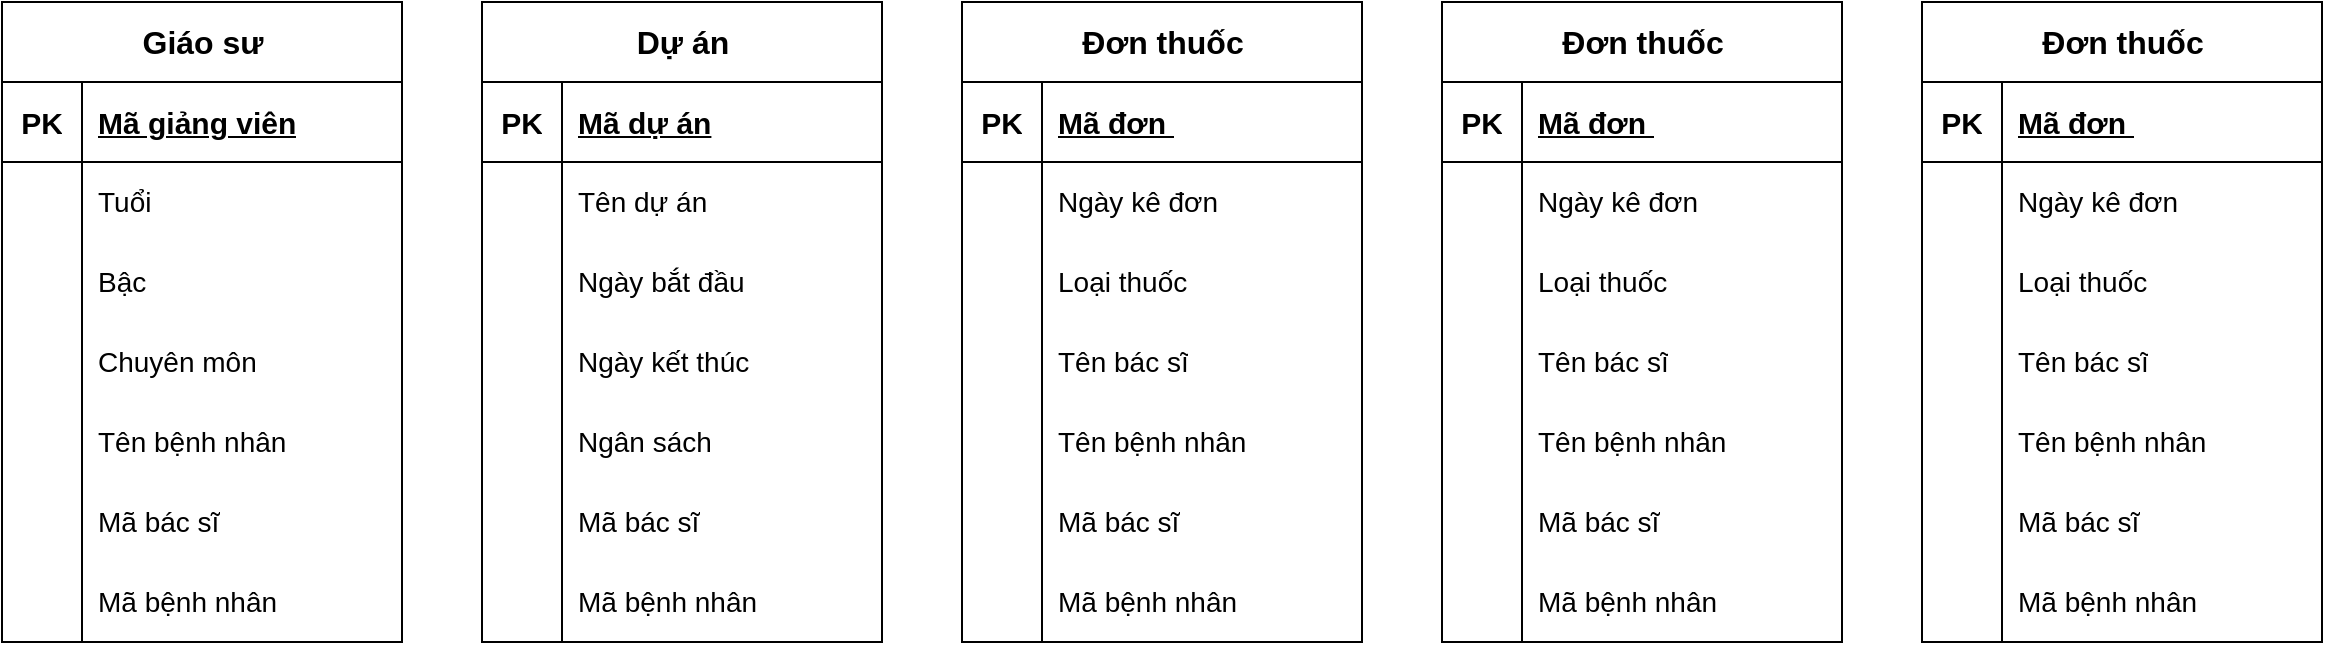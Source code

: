 <mxfile version="23.1.5" type="github">
  <diagram name="Page-1" id="UfYE7Gr8ZU3yonmdhzAK">
    <mxGraphModel dx="432" dy="1539" grid="1" gridSize="10" guides="1" tooltips="1" connect="1" arrows="1" fold="1" page="1" pageScale="1" pageWidth="850" pageHeight="1100" math="0" shadow="0">
      <root>
        <mxCell id="0" />
        <mxCell id="1" parent="0" />
        <mxCell id="DHd3f1Z14kE807iYtv73-38" value="&lt;span style=&quot;font-size: 16px;&quot;&gt;Giáo sư&lt;/span&gt;" style="shape=table;startSize=40;container=1;collapsible=1;childLayout=tableLayout;fixedRows=1;rowLines=0;fontStyle=1;align=center;resizeLast=1;html=1;" vertex="1" parent="1">
          <mxGeometry x="40" y="-1080" width="200" height="320" as="geometry">
            <mxRectangle x="40" y="360" width="70" height="40" as="alternateBounds" />
          </mxGeometry>
        </mxCell>
        <mxCell id="DHd3f1Z14kE807iYtv73-39" value="" style="shape=tableRow;horizontal=0;startSize=0;swimlaneHead=0;swimlaneBody=0;fillColor=none;collapsible=0;dropTarget=0;points=[[0,0.5],[1,0.5]];portConstraint=eastwest;top=0;left=0;right=0;bottom=1;" vertex="1" parent="DHd3f1Z14kE807iYtv73-38">
          <mxGeometry y="40" width="200" height="40" as="geometry" />
        </mxCell>
        <mxCell id="DHd3f1Z14kE807iYtv73-40" value="&lt;font style=&quot;font-size: 15px;&quot;&gt;PK&lt;/font&gt;" style="shape=partialRectangle;connectable=0;fillColor=none;top=0;left=0;bottom=0;right=0;fontStyle=1;overflow=hidden;whiteSpace=wrap;html=1;" vertex="1" parent="DHd3f1Z14kE807iYtv73-39">
          <mxGeometry width="40" height="40" as="geometry">
            <mxRectangle width="40" height="40" as="alternateBounds" />
          </mxGeometry>
        </mxCell>
        <mxCell id="DHd3f1Z14kE807iYtv73-41" value="&lt;font style=&quot;font-size: 15px;&quot;&gt;Mã giảng viên&lt;/font&gt;" style="shape=partialRectangle;connectable=0;fillColor=none;top=0;left=0;bottom=0;right=0;align=left;spacingLeft=6;fontStyle=5;overflow=hidden;whiteSpace=wrap;html=1;" vertex="1" parent="DHd3f1Z14kE807iYtv73-39">
          <mxGeometry x="40" width="160" height="40" as="geometry">
            <mxRectangle width="160" height="40" as="alternateBounds" />
          </mxGeometry>
        </mxCell>
        <mxCell id="DHd3f1Z14kE807iYtv73-42" value="" style="shape=tableRow;horizontal=0;startSize=0;swimlaneHead=0;swimlaneBody=0;fillColor=none;collapsible=0;dropTarget=0;points=[[0,0.5],[1,0.5]];portConstraint=eastwest;top=0;left=0;right=0;bottom=0;" vertex="1" parent="DHd3f1Z14kE807iYtv73-38">
          <mxGeometry y="80" width="200" height="40" as="geometry" />
        </mxCell>
        <mxCell id="DHd3f1Z14kE807iYtv73-43" value="" style="shape=partialRectangle;connectable=0;fillColor=none;top=0;left=0;bottom=0;right=0;editable=1;overflow=hidden;whiteSpace=wrap;html=1;" vertex="1" parent="DHd3f1Z14kE807iYtv73-42">
          <mxGeometry width="40" height="40" as="geometry">
            <mxRectangle width="40" height="40" as="alternateBounds" />
          </mxGeometry>
        </mxCell>
        <mxCell id="DHd3f1Z14kE807iYtv73-44" value="&lt;span style=&quot;font-size: 14px;&quot;&gt;Tuổi&lt;/span&gt;" style="shape=partialRectangle;connectable=0;fillColor=none;top=0;left=0;bottom=0;right=0;align=left;spacingLeft=6;overflow=hidden;whiteSpace=wrap;html=1;" vertex="1" parent="DHd3f1Z14kE807iYtv73-42">
          <mxGeometry x="40" width="160" height="40" as="geometry">
            <mxRectangle width="160" height="40" as="alternateBounds" />
          </mxGeometry>
        </mxCell>
        <mxCell id="DHd3f1Z14kE807iYtv73-45" value="" style="shape=tableRow;horizontal=0;startSize=0;swimlaneHead=0;swimlaneBody=0;fillColor=none;collapsible=0;dropTarget=0;points=[[0,0.5],[1,0.5]];portConstraint=eastwest;top=0;left=0;right=0;bottom=0;" vertex="1" parent="DHd3f1Z14kE807iYtv73-38">
          <mxGeometry y="120" width="200" height="40" as="geometry" />
        </mxCell>
        <mxCell id="DHd3f1Z14kE807iYtv73-46" value="" style="shape=partialRectangle;connectable=0;fillColor=none;top=0;left=0;bottom=0;right=0;editable=1;overflow=hidden;whiteSpace=wrap;html=1;" vertex="1" parent="DHd3f1Z14kE807iYtv73-45">
          <mxGeometry width="40" height="40" as="geometry">
            <mxRectangle width="40" height="40" as="alternateBounds" />
          </mxGeometry>
        </mxCell>
        <mxCell id="DHd3f1Z14kE807iYtv73-47" value="&lt;span style=&quot;font-size: 14px;&quot;&gt;Bậc&lt;/span&gt;" style="shape=partialRectangle;connectable=0;fillColor=none;top=0;left=0;bottom=0;right=0;align=left;spacingLeft=6;overflow=hidden;whiteSpace=wrap;html=1;" vertex="1" parent="DHd3f1Z14kE807iYtv73-45">
          <mxGeometry x="40" width="160" height="40" as="geometry">
            <mxRectangle width="160" height="40" as="alternateBounds" />
          </mxGeometry>
        </mxCell>
        <mxCell id="DHd3f1Z14kE807iYtv73-48" value="" style="shape=tableRow;horizontal=0;startSize=0;swimlaneHead=0;swimlaneBody=0;fillColor=none;collapsible=0;dropTarget=0;points=[[0,0.5],[1,0.5]];portConstraint=eastwest;top=0;left=0;right=0;bottom=0;" vertex="1" parent="DHd3f1Z14kE807iYtv73-38">
          <mxGeometry y="160" width="200" height="40" as="geometry" />
        </mxCell>
        <mxCell id="DHd3f1Z14kE807iYtv73-49" value="" style="shape=partialRectangle;connectable=0;fillColor=none;top=0;left=0;bottom=0;right=0;editable=1;overflow=hidden;whiteSpace=wrap;html=1;" vertex="1" parent="DHd3f1Z14kE807iYtv73-48">
          <mxGeometry width="40" height="40" as="geometry">
            <mxRectangle width="40" height="40" as="alternateBounds" />
          </mxGeometry>
        </mxCell>
        <mxCell id="DHd3f1Z14kE807iYtv73-50" value="&lt;font style=&quot;font-size: 14px;&quot;&gt;Chuyên môn&lt;/font&gt;" style="shape=partialRectangle;connectable=0;fillColor=none;top=0;left=0;bottom=0;right=0;align=left;spacingLeft=6;overflow=hidden;whiteSpace=wrap;html=1;" vertex="1" parent="DHd3f1Z14kE807iYtv73-48">
          <mxGeometry x="40" width="160" height="40" as="geometry">
            <mxRectangle width="160" height="40" as="alternateBounds" />
          </mxGeometry>
        </mxCell>
        <mxCell id="DHd3f1Z14kE807iYtv73-51" value="" style="shape=tableRow;horizontal=0;startSize=0;swimlaneHead=0;swimlaneBody=0;fillColor=none;collapsible=0;dropTarget=0;points=[[0,0.5],[1,0.5]];portConstraint=eastwest;top=0;left=0;right=0;bottom=0;" vertex="1" parent="DHd3f1Z14kE807iYtv73-38">
          <mxGeometry y="200" width="200" height="40" as="geometry" />
        </mxCell>
        <mxCell id="DHd3f1Z14kE807iYtv73-52" value="" style="shape=partialRectangle;connectable=0;fillColor=none;top=0;left=0;bottom=0;right=0;editable=1;overflow=hidden;whiteSpace=wrap;html=1;" vertex="1" parent="DHd3f1Z14kE807iYtv73-51">
          <mxGeometry width="40" height="40" as="geometry">
            <mxRectangle width="40" height="40" as="alternateBounds" />
          </mxGeometry>
        </mxCell>
        <mxCell id="DHd3f1Z14kE807iYtv73-53" value="&lt;font style=&quot;font-size: 14px;&quot;&gt;Tên bệnh nhân&lt;/font&gt;" style="shape=partialRectangle;connectable=0;fillColor=none;top=0;left=0;bottom=0;right=0;align=left;spacingLeft=6;overflow=hidden;whiteSpace=wrap;html=1;" vertex="1" parent="DHd3f1Z14kE807iYtv73-51">
          <mxGeometry x="40" width="160" height="40" as="geometry">
            <mxRectangle width="160" height="40" as="alternateBounds" />
          </mxGeometry>
        </mxCell>
        <mxCell id="DHd3f1Z14kE807iYtv73-62" value="" style="shape=tableRow;horizontal=0;startSize=0;swimlaneHead=0;swimlaneBody=0;fillColor=none;collapsible=0;dropTarget=0;points=[[0,0.5],[1,0.5]];portConstraint=eastwest;top=0;left=0;right=0;bottom=0;" vertex="1" parent="DHd3f1Z14kE807iYtv73-38">
          <mxGeometry y="240" width="200" height="40" as="geometry" />
        </mxCell>
        <mxCell id="DHd3f1Z14kE807iYtv73-63" value="" style="shape=partialRectangle;connectable=0;fillColor=none;top=0;left=0;bottom=0;right=0;editable=1;overflow=hidden;whiteSpace=wrap;html=1;" vertex="1" parent="DHd3f1Z14kE807iYtv73-62">
          <mxGeometry width="40" height="40" as="geometry">
            <mxRectangle width="40" height="40" as="alternateBounds" />
          </mxGeometry>
        </mxCell>
        <mxCell id="DHd3f1Z14kE807iYtv73-64" value="&lt;font style=&quot;font-size: 14px;&quot;&gt;Mã bác sĩ&lt;/font&gt;" style="shape=partialRectangle;connectable=0;fillColor=none;top=0;left=0;bottom=0;right=0;align=left;spacingLeft=6;overflow=hidden;whiteSpace=wrap;html=1;" vertex="1" parent="DHd3f1Z14kE807iYtv73-62">
          <mxGeometry x="40" width="160" height="40" as="geometry">
            <mxRectangle width="160" height="40" as="alternateBounds" />
          </mxGeometry>
        </mxCell>
        <mxCell id="DHd3f1Z14kE807iYtv73-65" value="" style="shape=tableRow;horizontal=0;startSize=0;swimlaneHead=0;swimlaneBody=0;fillColor=none;collapsible=0;dropTarget=0;points=[[0,0.5],[1,0.5]];portConstraint=eastwest;top=0;left=0;right=0;bottom=0;" vertex="1" parent="DHd3f1Z14kE807iYtv73-38">
          <mxGeometry y="280" width="200" height="40" as="geometry" />
        </mxCell>
        <mxCell id="DHd3f1Z14kE807iYtv73-66" value="" style="shape=partialRectangle;connectable=0;fillColor=none;top=0;left=0;bottom=0;right=0;editable=1;overflow=hidden;whiteSpace=wrap;html=1;" vertex="1" parent="DHd3f1Z14kE807iYtv73-65">
          <mxGeometry width="40" height="40" as="geometry">
            <mxRectangle width="40" height="40" as="alternateBounds" />
          </mxGeometry>
        </mxCell>
        <mxCell id="DHd3f1Z14kE807iYtv73-67" value="&lt;font style=&quot;font-size: 14px;&quot;&gt;Mã bệnh nhân&lt;/font&gt;" style="shape=partialRectangle;connectable=0;fillColor=none;top=0;left=0;bottom=0;right=0;align=left;spacingLeft=6;overflow=hidden;whiteSpace=wrap;html=1;" vertex="1" parent="DHd3f1Z14kE807iYtv73-65">
          <mxGeometry x="40" width="160" height="40" as="geometry">
            <mxRectangle width="160" height="40" as="alternateBounds" />
          </mxGeometry>
        </mxCell>
        <mxCell id="DHd3f1Z14kE807iYtv73-123" value="&lt;span style=&quot;font-size: 16px;&quot;&gt;Dự án&lt;/span&gt;" style="shape=table;startSize=40;container=1;collapsible=1;childLayout=tableLayout;fixedRows=1;rowLines=0;fontStyle=1;align=center;resizeLast=1;html=1;" vertex="1" parent="1">
          <mxGeometry x="280" y="-1080" width="200" height="320" as="geometry">
            <mxRectangle x="40" y="360" width="70" height="40" as="alternateBounds" />
          </mxGeometry>
        </mxCell>
        <mxCell id="DHd3f1Z14kE807iYtv73-124" value="" style="shape=tableRow;horizontal=0;startSize=0;swimlaneHead=0;swimlaneBody=0;fillColor=none;collapsible=0;dropTarget=0;points=[[0,0.5],[1,0.5]];portConstraint=eastwest;top=0;left=0;right=0;bottom=1;" vertex="1" parent="DHd3f1Z14kE807iYtv73-123">
          <mxGeometry y="40" width="200" height="40" as="geometry" />
        </mxCell>
        <mxCell id="DHd3f1Z14kE807iYtv73-125" value="&lt;font style=&quot;font-size: 15px;&quot;&gt;PK&lt;/font&gt;" style="shape=partialRectangle;connectable=0;fillColor=none;top=0;left=0;bottom=0;right=0;fontStyle=1;overflow=hidden;whiteSpace=wrap;html=1;" vertex="1" parent="DHd3f1Z14kE807iYtv73-124">
          <mxGeometry width="40" height="40" as="geometry">
            <mxRectangle width="40" height="40" as="alternateBounds" />
          </mxGeometry>
        </mxCell>
        <mxCell id="DHd3f1Z14kE807iYtv73-126" value="&lt;font style=&quot;font-size: 15px;&quot;&gt;Mã dự án&lt;/font&gt;" style="shape=partialRectangle;connectable=0;fillColor=none;top=0;left=0;bottom=0;right=0;align=left;spacingLeft=6;fontStyle=5;overflow=hidden;whiteSpace=wrap;html=1;" vertex="1" parent="DHd3f1Z14kE807iYtv73-124">
          <mxGeometry x="40" width="160" height="40" as="geometry">
            <mxRectangle width="160" height="40" as="alternateBounds" />
          </mxGeometry>
        </mxCell>
        <mxCell id="DHd3f1Z14kE807iYtv73-127" value="" style="shape=tableRow;horizontal=0;startSize=0;swimlaneHead=0;swimlaneBody=0;fillColor=none;collapsible=0;dropTarget=0;points=[[0,0.5],[1,0.5]];portConstraint=eastwest;top=0;left=0;right=0;bottom=0;" vertex="1" parent="DHd3f1Z14kE807iYtv73-123">
          <mxGeometry y="80" width="200" height="40" as="geometry" />
        </mxCell>
        <mxCell id="DHd3f1Z14kE807iYtv73-128" value="" style="shape=partialRectangle;connectable=0;fillColor=none;top=0;left=0;bottom=0;right=0;editable=1;overflow=hidden;whiteSpace=wrap;html=1;" vertex="1" parent="DHd3f1Z14kE807iYtv73-127">
          <mxGeometry width="40" height="40" as="geometry">
            <mxRectangle width="40" height="40" as="alternateBounds" />
          </mxGeometry>
        </mxCell>
        <mxCell id="DHd3f1Z14kE807iYtv73-129" value="&lt;font style=&quot;font-size: 14px;&quot;&gt;Tên dự án&lt;/font&gt;" style="shape=partialRectangle;connectable=0;fillColor=none;top=0;left=0;bottom=0;right=0;align=left;spacingLeft=6;overflow=hidden;whiteSpace=wrap;html=1;" vertex="1" parent="DHd3f1Z14kE807iYtv73-127">
          <mxGeometry x="40" width="160" height="40" as="geometry">
            <mxRectangle width="160" height="40" as="alternateBounds" />
          </mxGeometry>
        </mxCell>
        <mxCell id="DHd3f1Z14kE807iYtv73-130" value="" style="shape=tableRow;horizontal=0;startSize=0;swimlaneHead=0;swimlaneBody=0;fillColor=none;collapsible=0;dropTarget=0;points=[[0,0.5],[1,0.5]];portConstraint=eastwest;top=0;left=0;right=0;bottom=0;" vertex="1" parent="DHd3f1Z14kE807iYtv73-123">
          <mxGeometry y="120" width="200" height="40" as="geometry" />
        </mxCell>
        <mxCell id="DHd3f1Z14kE807iYtv73-131" value="" style="shape=partialRectangle;connectable=0;fillColor=none;top=0;left=0;bottom=0;right=0;editable=1;overflow=hidden;whiteSpace=wrap;html=1;" vertex="1" parent="DHd3f1Z14kE807iYtv73-130">
          <mxGeometry width="40" height="40" as="geometry">
            <mxRectangle width="40" height="40" as="alternateBounds" />
          </mxGeometry>
        </mxCell>
        <mxCell id="DHd3f1Z14kE807iYtv73-132" value="&lt;font style=&quot;font-size: 14px;&quot;&gt;Ngày bắt đầu&lt;/font&gt;" style="shape=partialRectangle;connectable=0;fillColor=none;top=0;left=0;bottom=0;right=0;align=left;spacingLeft=6;overflow=hidden;whiteSpace=wrap;html=1;" vertex="1" parent="DHd3f1Z14kE807iYtv73-130">
          <mxGeometry x="40" width="160" height="40" as="geometry">
            <mxRectangle width="160" height="40" as="alternateBounds" />
          </mxGeometry>
        </mxCell>
        <mxCell id="DHd3f1Z14kE807iYtv73-133" value="" style="shape=tableRow;horizontal=0;startSize=0;swimlaneHead=0;swimlaneBody=0;fillColor=none;collapsible=0;dropTarget=0;points=[[0,0.5],[1,0.5]];portConstraint=eastwest;top=0;left=0;right=0;bottom=0;" vertex="1" parent="DHd3f1Z14kE807iYtv73-123">
          <mxGeometry y="160" width="200" height="40" as="geometry" />
        </mxCell>
        <mxCell id="DHd3f1Z14kE807iYtv73-134" value="" style="shape=partialRectangle;connectable=0;fillColor=none;top=0;left=0;bottom=0;right=0;editable=1;overflow=hidden;whiteSpace=wrap;html=1;" vertex="1" parent="DHd3f1Z14kE807iYtv73-133">
          <mxGeometry width="40" height="40" as="geometry">
            <mxRectangle width="40" height="40" as="alternateBounds" />
          </mxGeometry>
        </mxCell>
        <mxCell id="DHd3f1Z14kE807iYtv73-135" value="&lt;font style=&quot;font-size: 14px;&quot;&gt;Ngày kết thúc&lt;/font&gt;" style="shape=partialRectangle;connectable=0;fillColor=none;top=0;left=0;bottom=0;right=0;align=left;spacingLeft=6;overflow=hidden;whiteSpace=wrap;html=1;" vertex="1" parent="DHd3f1Z14kE807iYtv73-133">
          <mxGeometry x="40" width="160" height="40" as="geometry">
            <mxRectangle width="160" height="40" as="alternateBounds" />
          </mxGeometry>
        </mxCell>
        <mxCell id="DHd3f1Z14kE807iYtv73-136" value="" style="shape=tableRow;horizontal=0;startSize=0;swimlaneHead=0;swimlaneBody=0;fillColor=none;collapsible=0;dropTarget=0;points=[[0,0.5],[1,0.5]];portConstraint=eastwest;top=0;left=0;right=0;bottom=0;" vertex="1" parent="DHd3f1Z14kE807iYtv73-123">
          <mxGeometry y="200" width="200" height="40" as="geometry" />
        </mxCell>
        <mxCell id="DHd3f1Z14kE807iYtv73-137" value="" style="shape=partialRectangle;connectable=0;fillColor=none;top=0;left=0;bottom=0;right=0;editable=1;overflow=hidden;whiteSpace=wrap;html=1;" vertex="1" parent="DHd3f1Z14kE807iYtv73-136">
          <mxGeometry width="40" height="40" as="geometry">
            <mxRectangle width="40" height="40" as="alternateBounds" />
          </mxGeometry>
        </mxCell>
        <mxCell id="DHd3f1Z14kE807iYtv73-138" value="&lt;font style=&quot;font-size: 14px;&quot;&gt;Ngân sách&lt;/font&gt;" style="shape=partialRectangle;connectable=0;fillColor=none;top=0;left=0;bottom=0;right=0;align=left;spacingLeft=6;overflow=hidden;whiteSpace=wrap;html=1;" vertex="1" parent="DHd3f1Z14kE807iYtv73-136">
          <mxGeometry x="40" width="160" height="40" as="geometry">
            <mxRectangle width="160" height="40" as="alternateBounds" />
          </mxGeometry>
        </mxCell>
        <mxCell id="DHd3f1Z14kE807iYtv73-139" value="" style="shape=tableRow;horizontal=0;startSize=0;swimlaneHead=0;swimlaneBody=0;fillColor=none;collapsible=0;dropTarget=0;points=[[0,0.5],[1,0.5]];portConstraint=eastwest;top=0;left=0;right=0;bottom=0;" vertex="1" parent="DHd3f1Z14kE807iYtv73-123">
          <mxGeometry y="240" width="200" height="40" as="geometry" />
        </mxCell>
        <mxCell id="DHd3f1Z14kE807iYtv73-140" value="" style="shape=partialRectangle;connectable=0;fillColor=none;top=0;left=0;bottom=0;right=0;editable=1;overflow=hidden;whiteSpace=wrap;html=1;" vertex="1" parent="DHd3f1Z14kE807iYtv73-139">
          <mxGeometry width="40" height="40" as="geometry">
            <mxRectangle width="40" height="40" as="alternateBounds" />
          </mxGeometry>
        </mxCell>
        <mxCell id="DHd3f1Z14kE807iYtv73-141" value="&lt;font style=&quot;font-size: 14px;&quot;&gt;Mã bác sĩ&lt;/font&gt;" style="shape=partialRectangle;connectable=0;fillColor=none;top=0;left=0;bottom=0;right=0;align=left;spacingLeft=6;overflow=hidden;whiteSpace=wrap;html=1;" vertex="1" parent="DHd3f1Z14kE807iYtv73-139">
          <mxGeometry x="40" width="160" height="40" as="geometry">
            <mxRectangle width="160" height="40" as="alternateBounds" />
          </mxGeometry>
        </mxCell>
        <mxCell id="DHd3f1Z14kE807iYtv73-142" value="" style="shape=tableRow;horizontal=0;startSize=0;swimlaneHead=0;swimlaneBody=0;fillColor=none;collapsible=0;dropTarget=0;points=[[0,0.5],[1,0.5]];portConstraint=eastwest;top=0;left=0;right=0;bottom=0;" vertex="1" parent="DHd3f1Z14kE807iYtv73-123">
          <mxGeometry y="280" width="200" height="40" as="geometry" />
        </mxCell>
        <mxCell id="DHd3f1Z14kE807iYtv73-143" value="" style="shape=partialRectangle;connectable=0;fillColor=none;top=0;left=0;bottom=0;right=0;editable=1;overflow=hidden;whiteSpace=wrap;html=1;" vertex="1" parent="DHd3f1Z14kE807iYtv73-142">
          <mxGeometry width="40" height="40" as="geometry">
            <mxRectangle width="40" height="40" as="alternateBounds" />
          </mxGeometry>
        </mxCell>
        <mxCell id="DHd3f1Z14kE807iYtv73-144" value="&lt;font style=&quot;font-size: 14px;&quot;&gt;Mã bệnh nhân&lt;/font&gt;" style="shape=partialRectangle;connectable=0;fillColor=none;top=0;left=0;bottom=0;right=0;align=left;spacingLeft=6;overflow=hidden;whiteSpace=wrap;html=1;" vertex="1" parent="DHd3f1Z14kE807iYtv73-142">
          <mxGeometry x="40" width="160" height="40" as="geometry">
            <mxRectangle width="160" height="40" as="alternateBounds" />
          </mxGeometry>
        </mxCell>
        <mxCell id="DHd3f1Z14kE807iYtv73-145" value="&lt;span style=&quot;font-size: 16px;&quot;&gt;Đơn thuốc&lt;/span&gt;" style="shape=table;startSize=40;container=1;collapsible=1;childLayout=tableLayout;fixedRows=1;rowLines=0;fontStyle=1;align=center;resizeLast=1;html=1;" vertex="1" parent="1">
          <mxGeometry x="520" y="-1080" width="200" height="320" as="geometry">
            <mxRectangle x="40" y="360" width="70" height="40" as="alternateBounds" />
          </mxGeometry>
        </mxCell>
        <mxCell id="DHd3f1Z14kE807iYtv73-146" value="" style="shape=tableRow;horizontal=0;startSize=0;swimlaneHead=0;swimlaneBody=0;fillColor=none;collapsible=0;dropTarget=0;points=[[0,0.5],[1,0.5]];portConstraint=eastwest;top=0;left=0;right=0;bottom=1;" vertex="1" parent="DHd3f1Z14kE807iYtv73-145">
          <mxGeometry y="40" width="200" height="40" as="geometry" />
        </mxCell>
        <mxCell id="DHd3f1Z14kE807iYtv73-147" value="&lt;font style=&quot;font-size: 15px;&quot;&gt;PK&lt;/font&gt;" style="shape=partialRectangle;connectable=0;fillColor=none;top=0;left=0;bottom=0;right=0;fontStyle=1;overflow=hidden;whiteSpace=wrap;html=1;" vertex="1" parent="DHd3f1Z14kE807iYtv73-146">
          <mxGeometry width="40" height="40" as="geometry">
            <mxRectangle width="40" height="40" as="alternateBounds" />
          </mxGeometry>
        </mxCell>
        <mxCell id="DHd3f1Z14kE807iYtv73-148" value="&lt;font style=&quot;font-size: 15px;&quot;&gt;Mã đơn&amp;nbsp;&lt;/font&gt;" style="shape=partialRectangle;connectable=0;fillColor=none;top=0;left=0;bottom=0;right=0;align=left;spacingLeft=6;fontStyle=5;overflow=hidden;whiteSpace=wrap;html=1;" vertex="1" parent="DHd3f1Z14kE807iYtv73-146">
          <mxGeometry x="40" width="160" height="40" as="geometry">
            <mxRectangle width="160" height="40" as="alternateBounds" />
          </mxGeometry>
        </mxCell>
        <mxCell id="DHd3f1Z14kE807iYtv73-149" value="" style="shape=tableRow;horizontal=0;startSize=0;swimlaneHead=0;swimlaneBody=0;fillColor=none;collapsible=0;dropTarget=0;points=[[0,0.5],[1,0.5]];portConstraint=eastwest;top=0;left=0;right=0;bottom=0;" vertex="1" parent="DHd3f1Z14kE807iYtv73-145">
          <mxGeometry y="80" width="200" height="40" as="geometry" />
        </mxCell>
        <mxCell id="DHd3f1Z14kE807iYtv73-150" value="" style="shape=partialRectangle;connectable=0;fillColor=none;top=0;left=0;bottom=0;right=0;editable=1;overflow=hidden;whiteSpace=wrap;html=1;" vertex="1" parent="DHd3f1Z14kE807iYtv73-149">
          <mxGeometry width="40" height="40" as="geometry">
            <mxRectangle width="40" height="40" as="alternateBounds" />
          </mxGeometry>
        </mxCell>
        <mxCell id="DHd3f1Z14kE807iYtv73-151" value="&lt;font style=&quot;font-size: 14px;&quot;&gt;Ngày kê đơn&lt;/font&gt;" style="shape=partialRectangle;connectable=0;fillColor=none;top=0;left=0;bottom=0;right=0;align=left;spacingLeft=6;overflow=hidden;whiteSpace=wrap;html=1;" vertex="1" parent="DHd3f1Z14kE807iYtv73-149">
          <mxGeometry x="40" width="160" height="40" as="geometry">
            <mxRectangle width="160" height="40" as="alternateBounds" />
          </mxGeometry>
        </mxCell>
        <mxCell id="DHd3f1Z14kE807iYtv73-152" value="" style="shape=tableRow;horizontal=0;startSize=0;swimlaneHead=0;swimlaneBody=0;fillColor=none;collapsible=0;dropTarget=0;points=[[0,0.5],[1,0.5]];portConstraint=eastwest;top=0;left=0;right=0;bottom=0;" vertex="1" parent="DHd3f1Z14kE807iYtv73-145">
          <mxGeometry y="120" width="200" height="40" as="geometry" />
        </mxCell>
        <mxCell id="DHd3f1Z14kE807iYtv73-153" value="" style="shape=partialRectangle;connectable=0;fillColor=none;top=0;left=0;bottom=0;right=0;editable=1;overflow=hidden;whiteSpace=wrap;html=1;" vertex="1" parent="DHd3f1Z14kE807iYtv73-152">
          <mxGeometry width="40" height="40" as="geometry">
            <mxRectangle width="40" height="40" as="alternateBounds" />
          </mxGeometry>
        </mxCell>
        <mxCell id="DHd3f1Z14kE807iYtv73-154" value="&lt;font style=&quot;font-size: 14px;&quot;&gt;Loại thuốc&lt;/font&gt;" style="shape=partialRectangle;connectable=0;fillColor=none;top=0;left=0;bottom=0;right=0;align=left;spacingLeft=6;overflow=hidden;whiteSpace=wrap;html=1;" vertex="1" parent="DHd3f1Z14kE807iYtv73-152">
          <mxGeometry x="40" width="160" height="40" as="geometry">
            <mxRectangle width="160" height="40" as="alternateBounds" />
          </mxGeometry>
        </mxCell>
        <mxCell id="DHd3f1Z14kE807iYtv73-155" value="" style="shape=tableRow;horizontal=0;startSize=0;swimlaneHead=0;swimlaneBody=0;fillColor=none;collapsible=0;dropTarget=0;points=[[0,0.5],[1,0.5]];portConstraint=eastwest;top=0;left=0;right=0;bottom=0;" vertex="1" parent="DHd3f1Z14kE807iYtv73-145">
          <mxGeometry y="160" width="200" height="40" as="geometry" />
        </mxCell>
        <mxCell id="DHd3f1Z14kE807iYtv73-156" value="" style="shape=partialRectangle;connectable=0;fillColor=none;top=0;left=0;bottom=0;right=0;editable=1;overflow=hidden;whiteSpace=wrap;html=1;" vertex="1" parent="DHd3f1Z14kE807iYtv73-155">
          <mxGeometry width="40" height="40" as="geometry">
            <mxRectangle width="40" height="40" as="alternateBounds" />
          </mxGeometry>
        </mxCell>
        <mxCell id="DHd3f1Z14kE807iYtv73-157" value="&lt;font style=&quot;font-size: 14px;&quot;&gt;Tên bác sĩ&lt;/font&gt;" style="shape=partialRectangle;connectable=0;fillColor=none;top=0;left=0;bottom=0;right=0;align=left;spacingLeft=6;overflow=hidden;whiteSpace=wrap;html=1;" vertex="1" parent="DHd3f1Z14kE807iYtv73-155">
          <mxGeometry x="40" width="160" height="40" as="geometry">
            <mxRectangle width="160" height="40" as="alternateBounds" />
          </mxGeometry>
        </mxCell>
        <mxCell id="DHd3f1Z14kE807iYtv73-158" value="" style="shape=tableRow;horizontal=0;startSize=0;swimlaneHead=0;swimlaneBody=0;fillColor=none;collapsible=0;dropTarget=0;points=[[0,0.5],[1,0.5]];portConstraint=eastwest;top=0;left=0;right=0;bottom=0;" vertex="1" parent="DHd3f1Z14kE807iYtv73-145">
          <mxGeometry y="200" width="200" height="40" as="geometry" />
        </mxCell>
        <mxCell id="DHd3f1Z14kE807iYtv73-159" value="" style="shape=partialRectangle;connectable=0;fillColor=none;top=0;left=0;bottom=0;right=0;editable=1;overflow=hidden;whiteSpace=wrap;html=1;" vertex="1" parent="DHd3f1Z14kE807iYtv73-158">
          <mxGeometry width="40" height="40" as="geometry">
            <mxRectangle width="40" height="40" as="alternateBounds" />
          </mxGeometry>
        </mxCell>
        <mxCell id="DHd3f1Z14kE807iYtv73-160" value="&lt;font style=&quot;font-size: 14px;&quot;&gt;Tên bệnh nhân&lt;/font&gt;" style="shape=partialRectangle;connectable=0;fillColor=none;top=0;left=0;bottom=0;right=0;align=left;spacingLeft=6;overflow=hidden;whiteSpace=wrap;html=1;" vertex="1" parent="DHd3f1Z14kE807iYtv73-158">
          <mxGeometry x="40" width="160" height="40" as="geometry">
            <mxRectangle width="160" height="40" as="alternateBounds" />
          </mxGeometry>
        </mxCell>
        <mxCell id="DHd3f1Z14kE807iYtv73-161" value="" style="shape=tableRow;horizontal=0;startSize=0;swimlaneHead=0;swimlaneBody=0;fillColor=none;collapsible=0;dropTarget=0;points=[[0,0.5],[1,0.5]];portConstraint=eastwest;top=0;left=0;right=0;bottom=0;" vertex="1" parent="DHd3f1Z14kE807iYtv73-145">
          <mxGeometry y="240" width="200" height="40" as="geometry" />
        </mxCell>
        <mxCell id="DHd3f1Z14kE807iYtv73-162" value="" style="shape=partialRectangle;connectable=0;fillColor=none;top=0;left=0;bottom=0;right=0;editable=1;overflow=hidden;whiteSpace=wrap;html=1;" vertex="1" parent="DHd3f1Z14kE807iYtv73-161">
          <mxGeometry width="40" height="40" as="geometry">
            <mxRectangle width="40" height="40" as="alternateBounds" />
          </mxGeometry>
        </mxCell>
        <mxCell id="DHd3f1Z14kE807iYtv73-163" value="&lt;font style=&quot;font-size: 14px;&quot;&gt;Mã bác sĩ&lt;/font&gt;" style="shape=partialRectangle;connectable=0;fillColor=none;top=0;left=0;bottom=0;right=0;align=left;spacingLeft=6;overflow=hidden;whiteSpace=wrap;html=1;" vertex="1" parent="DHd3f1Z14kE807iYtv73-161">
          <mxGeometry x="40" width="160" height="40" as="geometry">
            <mxRectangle width="160" height="40" as="alternateBounds" />
          </mxGeometry>
        </mxCell>
        <mxCell id="DHd3f1Z14kE807iYtv73-164" value="" style="shape=tableRow;horizontal=0;startSize=0;swimlaneHead=0;swimlaneBody=0;fillColor=none;collapsible=0;dropTarget=0;points=[[0,0.5],[1,0.5]];portConstraint=eastwest;top=0;left=0;right=0;bottom=0;" vertex="1" parent="DHd3f1Z14kE807iYtv73-145">
          <mxGeometry y="280" width="200" height="40" as="geometry" />
        </mxCell>
        <mxCell id="DHd3f1Z14kE807iYtv73-165" value="" style="shape=partialRectangle;connectable=0;fillColor=none;top=0;left=0;bottom=0;right=0;editable=1;overflow=hidden;whiteSpace=wrap;html=1;" vertex="1" parent="DHd3f1Z14kE807iYtv73-164">
          <mxGeometry width="40" height="40" as="geometry">
            <mxRectangle width="40" height="40" as="alternateBounds" />
          </mxGeometry>
        </mxCell>
        <mxCell id="DHd3f1Z14kE807iYtv73-166" value="&lt;font style=&quot;font-size: 14px;&quot;&gt;Mã bệnh nhân&lt;/font&gt;" style="shape=partialRectangle;connectable=0;fillColor=none;top=0;left=0;bottom=0;right=0;align=left;spacingLeft=6;overflow=hidden;whiteSpace=wrap;html=1;" vertex="1" parent="DHd3f1Z14kE807iYtv73-164">
          <mxGeometry x="40" width="160" height="40" as="geometry">
            <mxRectangle width="160" height="40" as="alternateBounds" />
          </mxGeometry>
        </mxCell>
        <mxCell id="DHd3f1Z14kE807iYtv73-167" value="&lt;span style=&quot;font-size: 16px;&quot;&gt;Đơn thuốc&lt;/span&gt;" style="shape=table;startSize=40;container=1;collapsible=1;childLayout=tableLayout;fixedRows=1;rowLines=0;fontStyle=1;align=center;resizeLast=1;html=1;" vertex="1" parent="1">
          <mxGeometry x="1000" y="-1080" width="200" height="320" as="geometry">
            <mxRectangle x="40" y="360" width="70" height="40" as="alternateBounds" />
          </mxGeometry>
        </mxCell>
        <mxCell id="DHd3f1Z14kE807iYtv73-168" value="" style="shape=tableRow;horizontal=0;startSize=0;swimlaneHead=0;swimlaneBody=0;fillColor=none;collapsible=0;dropTarget=0;points=[[0,0.5],[1,0.5]];portConstraint=eastwest;top=0;left=0;right=0;bottom=1;" vertex="1" parent="DHd3f1Z14kE807iYtv73-167">
          <mxGeometry y="40" width="200" height="40" as="geometry" />
        </mxCell>
        <mxCell id="DHd3f1Z14kE807iYtv73-169" value="&lt;font style=&quot;font-size: 15px;&quot;&gt;PK&lt;/font&gt;" style="shape=partialRectangle;connectable=0;fillColor=none;top=0;left=0;bottom=0;right=0;fontStyle=1;overflow=hidden;whiteSpace=wrap;html=1;" vertex="1" parent="DHd3f1Z14kE807iYtv73-168">
          <mxGeometry width="40" height="40" as="geometry">
            <mxRectangle width="40" height="40" as="alternateBounds" />
          </mxGeometry>
        </mxCell>
        <mxCell id="DHd3f1Z14kE807iYtv73-170" value="&lt;font style=&quot;font-size: 15px;&quot;&gt;Mã đơn&amp;nbsp;&lt;/font&gt;" style="shape=partialRectangle;connectable=0;fillColor=none;top=0;left=0;bottom=0;right=0;align=left;spacingLeft=6;fontStyle=5;overflow=hidden;whiteSpace=wrap;html=1;" vertex="1" parent="DHd3f1Z14kE807iYtv73-168">
          <mxGeometry x="40" width="160" height="40" as="geometry">
            <mxRectangle width="160" height="40" as="alternateBounds" />
          </mxGeometry>
        </mxCell>
        <mxCell id="DHd3f1Z14kE807iYtv73-171" value="" style="shape=tableRow;horizontal=0;startSize=0;swimlaneHead=0;swimlaneBody=0;fillColor=none;collapsible=0;dropTarget=0;points=[[0,0.5],[1,0.5]];portConstraint=eastwest;top=0;left=0;right=0;bottom=0;" vertex="1" parent="DHd3f1Z14kE807iYtv73-167">
          <mxGeometry y="80" width="200" height="40" as="geometry" />
        </mxCell>
        <mxCell id="DHd3f1Z14kE807iYtv73-172" value="" style="shape=partialRectangle;connectable=0;fillColor=none;top=0;left=0;bottom=0;right=0;editable=1;overflow=hidden;whiteSpace=wrap;html=1;" vertex="1" parent="DHd3f1Z14kE807iYtv73-171">
          <mxGeometry width="40" height="40" as="geometry">
            <mxRectangle width="40" height="40" as="alternateBounds" />
          </mxGeometry>
        </mxCell>
        <mxCell id="DHd3f1Z14kE807iYtv73-173" value="&lt;font style=&quot;font-size: 14px;&quot;&gt;Ngày kê đơn&lt;/font&gt;" style="shape=partialRectangle;connectable=0;fillColor=none;top=0;left=0;bottom=0;right=0;align=left;spacingLeft=6;overflow=hidden;whiteSpace=wrap;html=1;" vertex="1" parent="DHd3f1Z14kE807iYtv73-171">
          <mxGeometry x="40" width="160" height="40" as="geometry">
            <mxRectangle width="160" height="40" as="alternateBounds" />
          </mxGeometry>
        </mxCell>
        <mxCell id="DHd3f1Z14kE807iYtv73-174" value="" style="shape=tableRow;horizontal=0;startSize=0;swimlaneHead=0;swimlaneBody=0;fillColor=none;collapsible=0;dropTarget=0;points=[[0,0.5],[1,0.5]];portConstraint=eastwest;top=0;left=0;right=0;bottom=0;" vertex="1" parent="DHd3f1Z14kE807iYtv73-167">
          <mxGeometry y="120" width="200" height="40" as="geometry" />
        </mxCell>
        <mxCell id="DHd3f1Z14kE807iYtv73-175" value="" style="shape=partialRectangle;connectable=0;fillColor=none;top=0;left=0;bottom=0;right=0;editable=1;overflow=hidden;whiteSpace=wrap;html=1;" vertex="1" parent="DHd3f1Z14kE807iYtv73-174">
          <mxGeometry width="40" height="40" as="geometry">
            <mxRectangle width="40" height="40" as="alternateBounds" />
          </mxGeometry>
        </mxCell>
        <mxCell id="DHd3f1Z14kE807iYtv73-176" value="&lt;font style=&quot;font-size: 14px;&quot;&gt;Loại thuốc&lt;/font&gt;" style="shape=partialRectangle;connectable=0;fillColor=none;top=0;left=0;bottom=0;right=0;align=left;spacingLeft=6;overflow=hidden;whiteSpace=wrap;html=1;" vertex="1" parent="DHd3f1Z14kE807iYtv73-174">
          <mxGeometry x="40" width="160" height="40" as="geometry">
            <mxRectangle width="160" height="40" as="alternateBounds" />
          </mxGeometry>
        </mxCell>
        <mxCell id="DHd3f1Z14kE807iYtv73-177" value="" style="shape=tableRow;horizontal=0;startSize=0;swimlaneHead=0;swimlaneBody=0;fillColor=none;collapsible=0;dropTarget=0;points=[[0,0.5],[1,0.5]];portConstraint=eastwest;top=0;left=0;right=0;bottom=0;" vertex="1" parent="DHd3f1Z14kE807iYtv73-167">
          <mxGeometry y="160" width="200" height="40" as="geometry" />
        </mxCell>
        <mxCell id="DHd3f1Z14kE807iYtv73-178" value="" style="shape=partialRectangle;connectable=0;fillColor=none;top=0;left=0;bottom=0;right=0;editable=1;overflow=hidden;whiteSpace=wrap;html=1;" vertex="1" parent="DHd3f1Z14kE807iYtv73-177">
          <mxGeometry width="40" height="40" as="geometry">
            <mxRectangle width="40" height="40" as="alternateBounds" />
          </mxGeometry>
        </mxCell>
        <mxCell id="DHd3f1Z14kE807iYtv73-179" value="&lt;font style=&quot;font-size: 14px;&quot;&gt;Tên bác sĩ&lt;/font&gt;" style="shape=partialRectangle;connectable=0;fillColor=none;top=0;left=0;bottom=0;right=0;align=left;spacingLeft=6;overflow=hidden;whiteSpace=wrap;html=1;" vertex="1" parent="DHd3f1Z14kE807iYtv73-177">
          <mxGeometry x="40" width="160" height="40" as="geometry">
            <mxRectangle width="160" height="40" as="alternateBounds" />
          </mxGeometry>
        </mxCell>
        <mxCell id="DHd3f1Z14kE807iYtv73-180" value="" style="shape=tableRow;horizontal=0;startSize=0;swimlaneHead=0;swimlaneBody=0;fillColor=none;collapsible=0;dropTarget=0;points=[[0,0.5],[1,0.5]];portConstraint=eastwest;top=0;left=0;right=0;bottom=0;" vertex="1" parent="DHd3f1Z14kE807iYtv73-167">
          <mxGeometry y="200" width="200" height="40" as="geometry" />
        </mxCell>
        <mxCell id="DHd3f1Z14kE807iYtv73-181" value="" style="shape=partialRectangle;connectable=0;fillColor=none;top=0;left=0;bottom=0;right=0;editable=1;overflow=hidden;whiteSpace=wrap;html=1;" vertex="1" parent="DHd3f1Z14kE807iYtv73-180">
          <mxGeometry width="40" height="40" as="geometry">
            <mxRectangle width="40" height="40" as="alternateBounds" />
          </mxGeometry>
        </mxCell>
        <mxCell id="DHd3f1Z14kE807iYtv73-182" value="&lt;font style=&quot;font-size: 14px;&quot;&gt;Tên bệnh nhân&lt;/font&gt;" style="shape=partialRectangle;connectable=0;fillColor=none;top=0;left=0;bottom=0;right=0;align=left;spacingLeft=6;overflow=hidden;whiteSpace=wrap;html=1;" vertex="1" parent="DHd3f1Z14kE807iYtv73-180">
          <mxGeometry x="40" width="160" height="40" as="geometry">
            <mxRectangle width="160" height="40" as="alternateBounds" />
          </mxGeometry>
        </mxCell>
        <mxCell id="DHd3f1Z14kE807iYtv73-183" value="" style="shape=tableRow;horizontal=0;startSize=0;swimlaneHead=0;swimlaneBody=0;fillColor=none;collapsible=0;dropTarget=0;points=[[0,0.5],[1,0.5]];portConstraint=eastwest;top=0;left=0;right=0;bottom=0;" vertex="1" parent="DHd3f1Z14kE807iYtv73-167">
          <mxGeometry y="240" width="200" height="40" as="geometry" />
        </mxCell>
        <mxCell id="DHd3f1Z14kE807iYtv73-184" value="" style="shape=partialRectangle;connectable=0;fillColor=none;top=0;left=0;bottom=0;right=0;editable=1;overflow=hidden;whiteSpace=wrap;html=1;" vertex="1" parent="DHd3f1Z14kE807iYtv73-183">
          <mxGeometry width="40" height="40" as="geometry">
            <mxRectangle width="40" height="40" as="alternateBounds" />
          </mxGeometry>
        </mxCell>
        <mxCell id="DHd3f1Z14kE807iYtv73-185" value="&lt;font style=&quot;font-size: 14px;&quot;&gt;Mã bác sĩ&lt;/font&gt;" style="shape=partialRectangle;connectable=0;fillColor=none;top=0;left=0;bottom=0;right=0;align=left;spacingLeft=6;overflow=hidden;whiteSpace=wrap;html=1;" vertex="1" parent="DHd3f1Z14kE807iYtv73-183">
          <mxGeometry x="40" width="160" height="40" as="geometry">
            <mxRectangle width="160" height="40" as="alternateBounds" />
          </mxGeometry>
        </mxCell>
        <mxCell id="DHd3f1Z14kE807iYtv73-186" value="" style="shape=tableRow;horizontal=0;startSize=0;swimlaneHead=0;swimlaneBody=0;fillColor=none;collapsible=0;dropTarget=0;points=[[0,0.5],[1,0.5]];portConstraint=eastwest;top=0;left=0;right=0;bottom=0;" vertex="1" parent="DHd3f1Z14kE807iYtv73-167">
          <mxGeometry y="280" width="200" height="40" as="geometry" />
        </mxCell>
        <mxCell id="DHd3f1Z14kE807iYtv73-187" value="" style="shape=partialRectangle;connectable=0;fillColor=none;top=0;left=0;bottom=0;right=0;editable=1;overflow=hidden;whiteSpace=wrap;html=1;" vertex="1" parent="DHd3f1Z14kE807iYtv73-186">
          <mxGeometry width="40" height="40" as="geometry">
            <mxRectangle width="40" height="40" as="alternateBounds" />
          </mxGeometry>
        </mxCell>
        <mxCell id="DHd3f1Z14kE807iYtv73-188" value="&lt;font style=&quot;font-size: 14px;&quot;&gt;Mã bệnh nhân&lt;/font&gt;" style="shape=partialRectangle;connectable=0;fillColor=none;top=0;left=0;bottom=0;right=0;align=left;spacingLeft=6;overflow=hidden;whiteSpace=wrap;html=1;" vertex="1" parent="DHd3f1Z14kE807iYtv73-186">
          <mxGeometry x="40" width="160" height="40" as="geometry">
            <mxRectangle width="160" height="40" as="alternateBounds" />
          </mxGeometry>
        </mxCell>
        <mxCell id="DHd3f1Z14kE807iYtv73-189" value="&lt;span style=&quot;font-size: 16px;&quot;&gt;Đơn thuốc&lt;/span&gt;" style="shape=table;startSize=40;container=1;collapsible=1;childLayout=tableLayout;fixedRows=1;rowLines=0;fontStyle=1;align=center;resizeLast=1;html=1;" vertex="1" parent="1">
          <mxGeometry x="760" y="-1080" width="200" height="320" as="geometry">
            <mxRectangle x="40" y="360" width="70" height="40" as="alternateBounds" />
          </mxGeometry>
        </mxCell>
        <mxCell id="DHd3f1Z14kE807iYtv73-190" value="" style="shape=tableRow;horizontal=0;startSize=0;swimlaneHead=0;swimlaneBody=0;fillColor=none;collapsible=0;dropTarget=0;points=[[0,0.5],[1,0.5]];portConstraint=eastwest;top=0;left=0;right=0;bottom=1;" vertex="1" parent="DHd3f1Z14kE807iYtv73-189">
          <mxGeometry y="40" width="200" height="40" as="geometry" />
        </mxCell>
        <mxCell id="DHd3f1Z14kE807iYtv73-191" value="&lt;font style=&quot;font-size: 15px;&quot;&gt;PK&lt;/font&gt;" style="shape=partialRectangle;connectable=0;fillColor=none;top=0;left=0;bottom=0;right=0;fontStyle=1;overflow=hidden;whiteSpace=wrap;html=1;" vertex="1" parent="DHd3f1Z14kE807iYtv73-190">
          <mxGeometry width="40" height="40" as="geometry">
            <mxRectangle width="40" height="40" as="alternateBounds" />
          </mxGeometry>
        </mxCell>
        <mxCell id="DHd3f1Z14kE807iYtv73-192" value="&lt;font style=&quot;font-size: 15px;&quot;&gt;Mã đơn&amp;nbsp;&lt;/font&gt;" style="shape=partialRectangle;connectable=0;fillColor=none;top=0;left=0;bottom=0;right=0;align=left;spacingLeft=6;fontStyle=5;overflow=hidden;whiteSpace=wrap;html=1;" vertex="1" parent="DHd3f1Z14kE807iYtv73-190">
          <mxGeometry x="40" width="160" height="40" as="geometry">
            <mxRectangle width="160" height="40" as="alternateBounds" />
          </mxGeometry>
        </mxCell>
        <mxCell id="DHd3f1Z14kE807iYtv73-193" value="" style="shape=tableRow;horizontal=0;startSize=0;swimlaneHead=0;swimlaneBody=0;fillColor=none;collapsible=0;dropTarget=0;points=[[0,0.5],[1,0.5]];portConstraint=eastwest;top=0;left=0;right=0;bottom=0;" vertex="1" parent="DHd3f1Z14kE807iYtv73-189">
          <mxGeometry y="80" width="200" height="40" as="geometry" />
        </mxCell>
        <mxCell id="DHd3f1Z14kE807iYtv73-194" value="" style="shape=partialRectangle;connectable=0;fillColor=none;top=0;left=0;bottom=0;right=0;editable=1;overflow=hidden;whiteSpace=wrap;html=1;" vertex="1" parent="DHd3f1Z14kE807iYtv73-193">
          <mxGeometry width="40" height="40" as="geometry">
            <mxRectangle width="40" height="40" as="alternateBounds" />
          </mxGeometry>
        </mxCell>
        <mxCell id="DHd3f1Z14kE807iYtv73-195" value="&lt;font style=&quot;font-size: 14px;&quot;&gt;Ngày kê đơn&lt;/font&gt;" style="shape=partialRectangle;connectable=0;fillColor=none;top=0;left=0;bottom=0;right=0;align=left;spacingLeft=6;overflow=hidden;whiteSpace=wrap;html=1;" vertex="1" parent="DHd3f1Z14kE807iYtv73-193">
          <mxGeometry x="40" width="160" height="40" as="geometry">
            <mxRectangle width="160" height="40" as="alternateBounds" />
          </mxGeometry>
        </mxCell>
        <mxCell id="DHd3f1Z14kE807iYtv73-196" value="" style="shape=tableRow;horizontal=0;startSize=0;swimlaneHead=0;swimlaneBody=0;fillColor=none;collapsible=0;dropTarget=0;points=[[0,0.5],[1,0.5]];portConstraint=eastwest;top=0;left=0;right=0;bottom=0;" vertex="1" parent="DHd3f1Z14kE807iYtv73-189">
          <mxGeometry y="120" width="200" height="40" as="geometry" />
        </mxCell>
        <mxCell id="DHd3f1Z14kE807iYtv73-197" value="" style="shape=partialRectangle;connectable=0;fillColor=none;top=0;left=0;bottom=0;right=0;editable=1;overflow=hidden;whiteSpace=wrap;html=1;" vertex="1" parent="DHd3f1Z14kE807iYtv73-196">
          <mxGeometry width="40" height="40" as="geometry">
            <mxRectangle width="40" height="40" as="alternateBounds" />
          </mxGeometry>
        </mxCell>
        <mxCell id="DHd3f1Z14kE807iYtv73-198" value="&lt;font style=&quot;font-size: 14px;&quot;&gt;Loại thuốc&lt;/font&gt;" style="shape=partialRectangle;connectable=0;fillColor=none;top=0;left=0;bottom=0;right=0;align=left;spacingLeft=6;overflow=hidden;whiteSpace=wrap;html=1;" vertex="1" parent="DHd3f1Z14kE807iYtv73-196">
          <mxGeometry x="40" width="160" height="40" as="geometry">
            <mxRectangle width="160" height="40" as="alternateBounds" />
          </mxGeometry>
        </mxCell>
        <mxCell id="DHd3f1Z14kE807iYtv73-199" value="" style="shape=tableRow;horizontal=0;startSize=0;swimlaneHead=0;swimlaneBody=0;fillColor=none;collapsible=0;dropTarget=0;points=[[0,0.5],[1,0.5]];portConstraint=eastwest;top=0;left=0;right=0;bottom=0;" vertex="1" parent="DHd3f1Z14kE807iYtv73-189">
          <mxGeometry y="160" width="200" height="40" as="geometry" />
        </mxCell>
        <mxCell id="DHd3f1Z14kE807iYtv73-200" value="" style="shape=partialRectangle;connectable=0;fillColor=none;top=0;left=0;bottom=0;right=0;editable=1;overflow=hidden;whiteSpace=wrap;html=1;" vertex="1" parent="DHd3f1Z14kE807iYtv73-199">
          <mxGeometry width="40" height="40" as="geometry">
            <mxRectangle width="40" height="40" as="alternateBounds" />
          </mxGeometry>
        </mxCell>
        <mxCell id="DHd3f1Z14kE807iYtv73-201" value="&lt;font style=&quot;font-size: 14px;&quot;&gt;Tên bác sĩ&lt;/font&gt;" style="shape=partialRectangle;connectable=0;fillColor=none;top=0;left=0;bottom=0;right=0;align=left;spacingLeft=6;overflow=hidden;whiteSpace=wrap;html=1;" vertex="1" parent="DHd3f1Z14kE807iYtv73-199">
          <mxGeometry x="40" width="160" height="40" as="geometry">
            <mxRectangle width="160" height="40" as="alternateBounds" />
          </mxGeometry>
        </mxCell>
        <mxCell id="DHd3f1Z14kE807iYtv73-202" value="" style="shape=tableRow;horizontal=0;startSize=0;swimlaneHead=0;swimlaneBody=0;fillColor=none;collapsible=0;dropTarget=0;points=[[0,0.5],[1,0.5]];portConstraint=eastwest;top=0;left=0;right=0;bottom=0;" vertex="1" parent="DHd3f1Z14kE807iYtv73-189">
          <mxGeometry y="200" width="200" height="40" as="geometry" />
        </mxCell>
        <mxCell id="DHd3f1Z14kE807iYtv73-203" value="" style="shape=partialRectangle;connectable=0;fillColor=none;top=0;left=0;bottom=0;right=0;editable=1;overflow=hidden;whiteSpace=wrap;html=1;" vertex="1" parent="DHd3f1Z14kE807iYtv73-202">
          <mxGeometry width="40" height="40" as="geometry">
            <mxRectangle width="40" height="40" as="alternateBounds" />
          </mxGeometry>
        </mxCell>
        <mxCell id="DHd3f1Z14kE807iYtv73-204" value="&lt;font style=&quot;font-size: 14px;&quot;&gt;Tên bệnh nhân&lt;/font&gt;" style="shape=partialRectangle;connectable=0;fillColor=none;top=0;left=0;bottom=0;right=0;align=left;spacingLeft=6;overflow=hidden;whiteSpace=wrap;html=1;" vertex="1" parent="DHd3f1Z14kE807iYtv73-202">
          <mxGeometry x="40" width="160" height="40" as="geometry">
            <mxRectangle width="160" height="40" as="alternateBounds" />
          </mxGeometry>
        </mxCell>
        <mxCell id="DHd3f1Z14kE807iYtv73-205" value="" style="shape=tableRow;horizontal=0;startSize=0;swimlaneHead=0;swimlaneBody=0;fillColor=none;collapsible=0;dropTarget=0;points=[[0,0.5],[1,0.5]];portConstraint=eastwest;top=0;left=0;right=0;bottom=0;" vertex="1" parent="DHd3f1Z14kE807iYtv73-189">
          <mxGeometry y="240" width="200" height="40" as="geometry" />
        </mxCell>
        <mxCell id="DHd3f1Z14kE807iYtv73-206" value="" style="shape=partialRectangle;connectable=0;fillColor=none;top=0;left=0;bottom=0;right=0;editable=1;overflow=hidden;whiteSpace=wrap;html=1;" vertex="1" parent="DHd3f1Z14kE807iYtv73-205">
          <mxGeometry width="40" height="40" as="geometry">
            <mxRectangle width="40" height="40" as="alternateBounds" />
          </mxGeometry>
        </mxCell>
        <mxCell id="DHd3f1Z14kE807iYtv73-207" value="&lt;font style=&quot;font-size: 14px;&quot;&gt;Mã bác sĩ&lt;/font&gt;" style="shape=partialRectangle;connectable=0;fillColor=none;top=0;left=0;bottom=0;right=0;align=left;spacingLeft=6;overflow=hidden;whiteSpace=wrap;html=1;" vertex="1" parent="DHd3f1Z14kE807iYtv73-205">
          <mxGeometry x="40" width="160" height="40" as="geometry">
            <mxRectangle width="160" height="40" as="alternateBounds" />
          </mxGeometry>
        </mxCell>
        <mxCell id="DHd3f1Z14kE807iYtv73-208" value="" style="shape=tableRow;horizontal=0;startSize=0;swimlaneHead=0;swimlaneBody=0;fillColor=none;collapsible=0;dropTarget=0;points=[[0,0.5],[1,0.5]];portConstraint=eastwest;top=0;left=0;right=0;bottom=0;" vertex="1" parent="DHd3f1Z14kE807iYtv73-189">
          <mxGeometry y="280" width="200" height="40" as="geometry" />
        </mxCell>
        <mxCell id="DHd3f1Z14kE807iYtv73-209" value="" style="shape=partialRectangle;connectable=0;fillColor=none;top=0;left=0;bottom=0;right=0;editable=1;overflow=hidden;whiteSpace=wrap;html=1;" vertex="1" parent="DHd3f1Z14kE807iYtv73-208">
          <mxGeometry width="40" height="40" as="geometry">
            <mxRectangle width="40" height="40" as="alternateBounds" />
          </mxGeometry>
        </mxCell>
        <mxCell id="DHd3f1Z14kE807iYtv73-210" value="&lt;font style=&quot;font-size: 14px;&quot;&gt;Mã bệnh nhân&lt;/font&gt;" style="shape=partialRectangle;connectable=0;fillColor=none;top=0;left=0;bottom=0;right=0;align=left;spacingLeft=6;overflow=hidden;whiteSpace=wrap;html=1;" vertex="1" parent="DHd3f1Z14kE807iYtv73-208">
          <mxGeometry x="40" width="160" height="40" as="geometry">
            <mxRectangle width="160" height="40" as="alternateBounds" />
          </mxGeometry>
        </mxCell>
      </root>
    </mxGraphModel>
  </diagram>
</mxfile>
